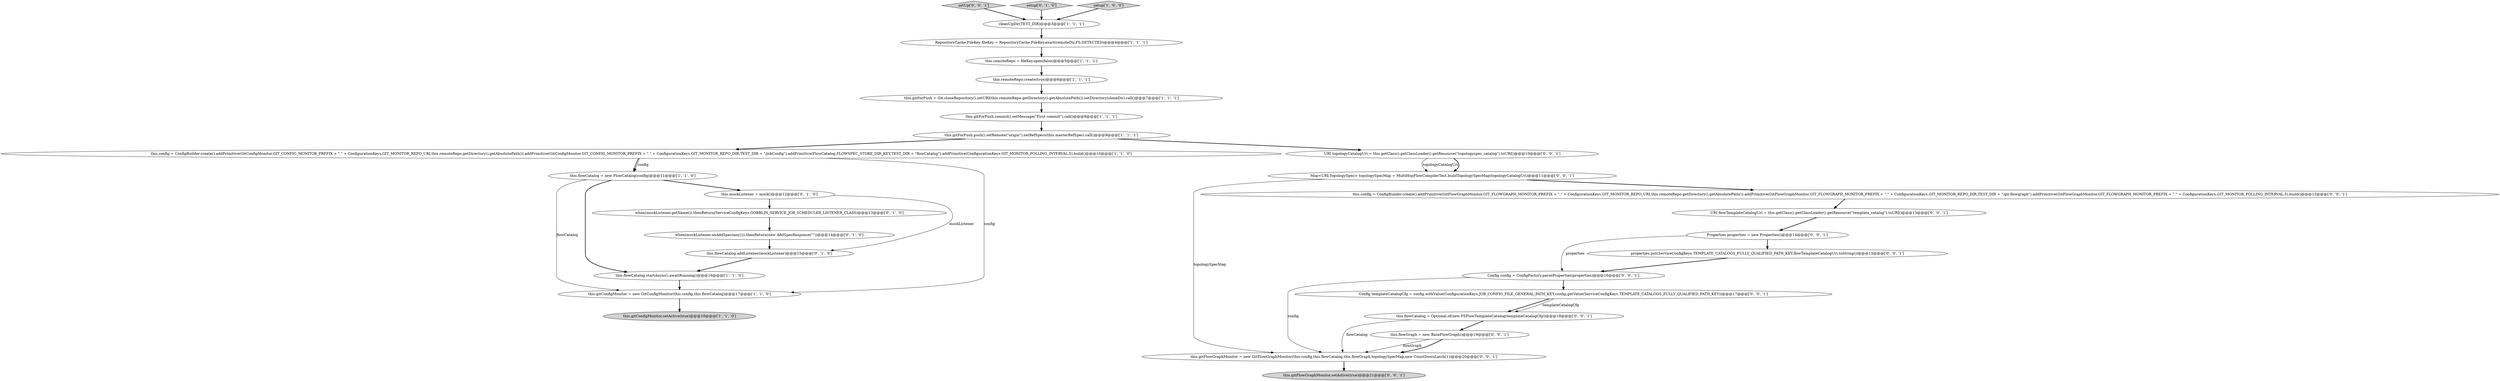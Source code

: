 digraph {
19 [style = filled, label = "this.gitFlowGraphMonitor = new GitFlowGraphMonitor(this.config,this.flowCatalog,this.flowGraph,topologySpecMap,new CountDownLatch(1))@@@20@@@['0', '0', '1']", fillcolor = white, shape = ellipse image = "AAA0AAABBB3BBB"];
5 [style = filled, label = "cleanUpDir(TEST_DIR)@@@3@@@['1', '1', '1']", fillcolor = white, shape = ellipse image = "AAA0AAABBB1BBB"];
4 [style = filled, label = "this.flowCatalog = new FlowCatalog(config)@@@11@@@['1', '1', '0']", fillcolor = white, shape = ellipse image = "AAA0AAABBB1BBB"];
9 [style = filled, label = "this.remoteRepo = fileKey.open(false)@@@5@@@['1', '1', '1']", fillcolor = white, shape = ellipse image = "AAA0AAABBB1BBB"];
11 [style = filled, label = "this.gitConfigMonitor = new GitConfigMonitor(this.config,this.flowCatalog)@@@17@@@['1', '1', '0']", fillcolor = white, shape = ellipse image = "AAA0AAABBB1BBB"];
8 [style = filled, label = "RepositoryCache.FileKey fileKey = RepositoryCache.FileKey.exact(remoteDir,FS.DETECTED)@@@4@@@['1', '1', '1']", fillcolor = white, shape = ellipse image = "AAA0AAABBB1BBB"];
22 [style = filled, label = "setUp['0', '0', '1']", fillcolor = lightgray, shape = diamond image = "AAA0AAABBB3BBB"];
10 [style = filled, label = "this.gitForPush.push().setRemote(\"origin\").setRefSpecs(this.masterRefSpec).call()@@@9@@@['1', '1', '1']", fillcolor = white, shape = ellipse image = "AAA0AAABBB1BBB"];
30 [style = filled, label = "Properties properties = new Properties()@@@14@@@['0', '0', '1']", fillcolor = white, shape = ellipse image = "AAA0AAABBB3BBB"];
1 [style = filled, label = "this.flowCatalog.startAsync().awaitRunning()@@@16@@@['1', '1', '0']", fillcolor = white, shape = ellipse image = "AAA0AAABBB1BBB"];
6 [style = filled, label = "this.remoteRepo.create(true)@@@6@@@['1', '1', '1']", fillcolor = white, shape = ellipse image = "AAA0AAABBB1BBB"];
24 [style = filled, label = "Config templateCatalogCfg = config.withValue(ConfigurationKeys.JOB_CONFIG_FILE_GENERAL_PATH_KEY,config.getValue(ServiceConfigKeys.TEMPLATE_CATALOGS_FULLY_QUALIFIED_PATH_KEY))@@@17@@@['0', '0', '1']", fillcolor = white, shape = ellipse image = "AAA0AAABBB3BBB"];
18 [style = filled, label = "this.flowCatalog = Optional.of(new FSFlowTemplateCatalog(templateCatalogCfg))@@@18@@@['0', '0', '1']", fillcolor = white, shape = ellipse image = "AAA0AAABBB3BBB"];
7 [style = filled, label = "this.config = ConfigBuilder.create().addPrimitive(GitConfigMonitor.GIT_CONFIG_MONITOR_PREFIX + \".\" + ConfigurationKeys.GIT_MONITOR_REPO_URI,this.remoteRepo.getDirectory().getAbsolutePath()).addPrimitive(GitConfigMonitor.GIT_CONFIG_MONITOR_PREFIX + \".\" + ConfigurationKeys.GIT_MONITOR_REPO_DIR,TEST_DIR + \"/jobConfig\").addPrimitive(FlowCatalog.FLOWSPEC_STORE_DIR_KEY,TEST_DIR + \"flowCatalog\").addPrimitive(ConfigurationKeys.GIT_MONITOR_POLLING_INTERVAL,5).build()@@@10@@@['1', '1', '0']", fillcolor = white, shape = ellipse image = "AAA0AAABBB1BBB"];
0 [style = filled, label = "this.gitForPush.commit().setMessage(\"First commit\").call()@@@8@@@['1', '1', '1']", fillcolor = white, shape = ellipse image = "AAA0AAABBB1BBB"];
26 [style = filled, label = "Map<URI,TopologySpec> topologySpecMap = MultiHopFlowCompilerTest.buildTopologySpecMap(topologyCatalogUri)@@@11@@@['0', '0', '1']", fillcolor = white, shape = ellipse image = "AAA0AAABBB3BBB"];
17 [style = filled, label = "this.mockListener = mock()@@@12@@@['0', '1', '0']", fillcolor = white, shape = ellipse image = "AAA1AAABBB2BBB"];
21 [style = filled, label = "this.flowGraph = new BaseFlowGraph()@@@19@@@['0', '0', '1']", fillcolor = white, shape = ellipse image = "AAA0AAABBB3BBB"];
2 [style = filled, label = "this.gitConfigMonitor.setActive(true)@@@18@@@['1', '1', '0']", fillcolor = lightgray, shape = ellipse image = "AAA0AAABBB1BBB"];
14 [style = filled, label = "when(mockListener.onAddSpec(any())).thenReturn(new AddSpecResponse(\"\"))@@@14@@@['0', '1', '0']", fillcolor = white, shape = ellipse image = "AAA1AAABBB2BBB"];
15 [style = filled, label = "when(mockListener.getName()).thenReturn(ServiceConfigKeys.GOBBLIN_SERVICE_JOB_SCHEDULER_LISTENER_CLASS)@@@13@@@['0', '1', '0']", fillcolor = white, shape = ellipse image = "AAA1AAABBB2BBB"];
20 [style = filled, label = "URI topologyCatalogUri = this.getClass().getClassLoader().getResource(\"topologyspec_catalog\").toURI()@@@10@@@['0', '0', '1']", fillcolor = white, shape = ellipse image = "AAA0AAABBB3BBB"];
29 [style = filled, label = "Config config = ConfigFactory.parseProperties(properties)@@@16@@@['0', '0', '1']", fillcolor = white, shape = ellipse image = "AAA0AAABBB3BBB"];
23 [style = filled, label = "this.config = ConfigBuilder.create().addPrimitive(GitFlowGraphMonitor.GIT_FLOWGRAPH_MONITOR_PREFIX + \".\" + ConfigurationKeys.GIT_MONITOR_REPO_URI,this.remoteRepo.getDirectory().getAbsolutePath()).addPrimitive(GitFlowGraphMonitor.GIT_FLOWGRAPH_MONITOR_PREFIX + \".\" + ConfigurationKeys.GIT_MONITOR_REPO_DIR,TEST_DIR + \"/git-flowgraph\").addPrimitive(GitFlowGraphMonitor.GIT_FLOWGRAPH_MONITOR_PREFIX + \".\" + ConfigurationKeys.GIT_MONITOR_POLLING_INTERVAL,5).build()@@@12@@@['0', '0', '1']", fillcolor = white, shape = ellipse image = "AAA0AAABBB3BBB"];
16 [style = filled, label = "setup['0', '1', '0']", fillcolor = lightgray, shape = diamond image = "AAA0AAABBB2BBB"];
12 [style = filled, label = "this.gitForPush = Git.cloneRepository().setURI(this.remoteRepo.getDirectory().getAbsolutePath()).setDirectory(cloneDir).call()@@@7@@@['1', '1', '1']", fillcolor = white, shape = ellipse image = "AAA0AAABBB1BBB"];
25 [style = filled, label = "this.gitFlowGraphMonitor.setActive(true)@@@21@@@['0', '0', '1']", fillcolor = lightgray, shape = ellipse image = "AAA0AAABBB3BBB"];
13 [style = filled, label = "this.flowCatalog.addListener(mockListener)@@@15@@@['0', '1', '0']", fillcolor = white, shape = ellipse image = "AAA1AAABBB2BBB"];
27 [style = filled, label = "URI flowTemplateCatalogUri = this.getClass().getClassLoader().getResource(\"template_catalog\").toURI()@@@13@@@['0', '0', '1']", fillcolor = white, shape = ellipse image = "AAA0AAABBB3BBB"];
28 [style = filled, label = "properties.put(ServiceConfigKeys.TEMPLATE_CATALOGS_FULLY_QUALIFIED_PATH_KEY,flowTemplateCatalogUri.toString())@@@15@@@['0', '0', '1']", fillcolor = white, shape = ellipse image = "AAA0AAABBB3BBB"];
3 [style = filled, label = "setup['1', '0', '0']", fillcolor = lightgray, shape = diamond image = "AAA0AAABBB1BBB"];
20->26 [style = solid, label="topologyCatalogUri"];
12->0 [style = bold, label=""];
17->13 [style = solid, label="mockListener"];
22->5 [style = bold, label=""];
5->8 [style = bold, label=""];
8->9 [style = bold, label=""];
24->18 [style = bold, label=""];
4->11 [style = solid, label="flowCatalog"];
14->13 [style = bold, label=""];
30->29 [style = solid, label="properties"];
4->17 [style = bold, label=""];
21->19 [style = solid, label="flowGraph"];
3->5 [style = bold, label=""];
11->2 [style = bold, label=""];
4->1 [style = bold, label=""];
1->11 [style = bold, label=""];
9->6 [style = bold, label=""];
0->10 [style = bold, label=""];
19->25 [style = bold, label=""];
10->7 [style = bold, label=""];
21->19 [style = bold, label=""];
7->11 [style = solid, label="config"];
17->15 [style = bold, label=""];
7->4 [style = bold, label=""];
15->14 [style = bold, label=""];
29->19 [style = solid, label="config"];
27->30 [style = bold, label=""];
18->19 [style = solid, label="flowCatalog"];
6->12 [style = bold, label=""];
16->5 [style = bold, label=""];
13->1 [style = bold, label=""];
30->28 [style = bold, label=""];
26->23 [style = bold, label=""];
18->21 [style = bold, label=""];
7->4 [style = solid, label="config"];
26->19 [style = solid, label="topologySpecMap"];
29->24 [style = bold, label=""];
20->26 [style = bold, label=""];
28->29 [style = bold, label=""];
24->18 [style = solid, label="templateCatalogCfg"];
23->27 [style = bold, label=""];
10->20 [style = bold, label=""];
}
